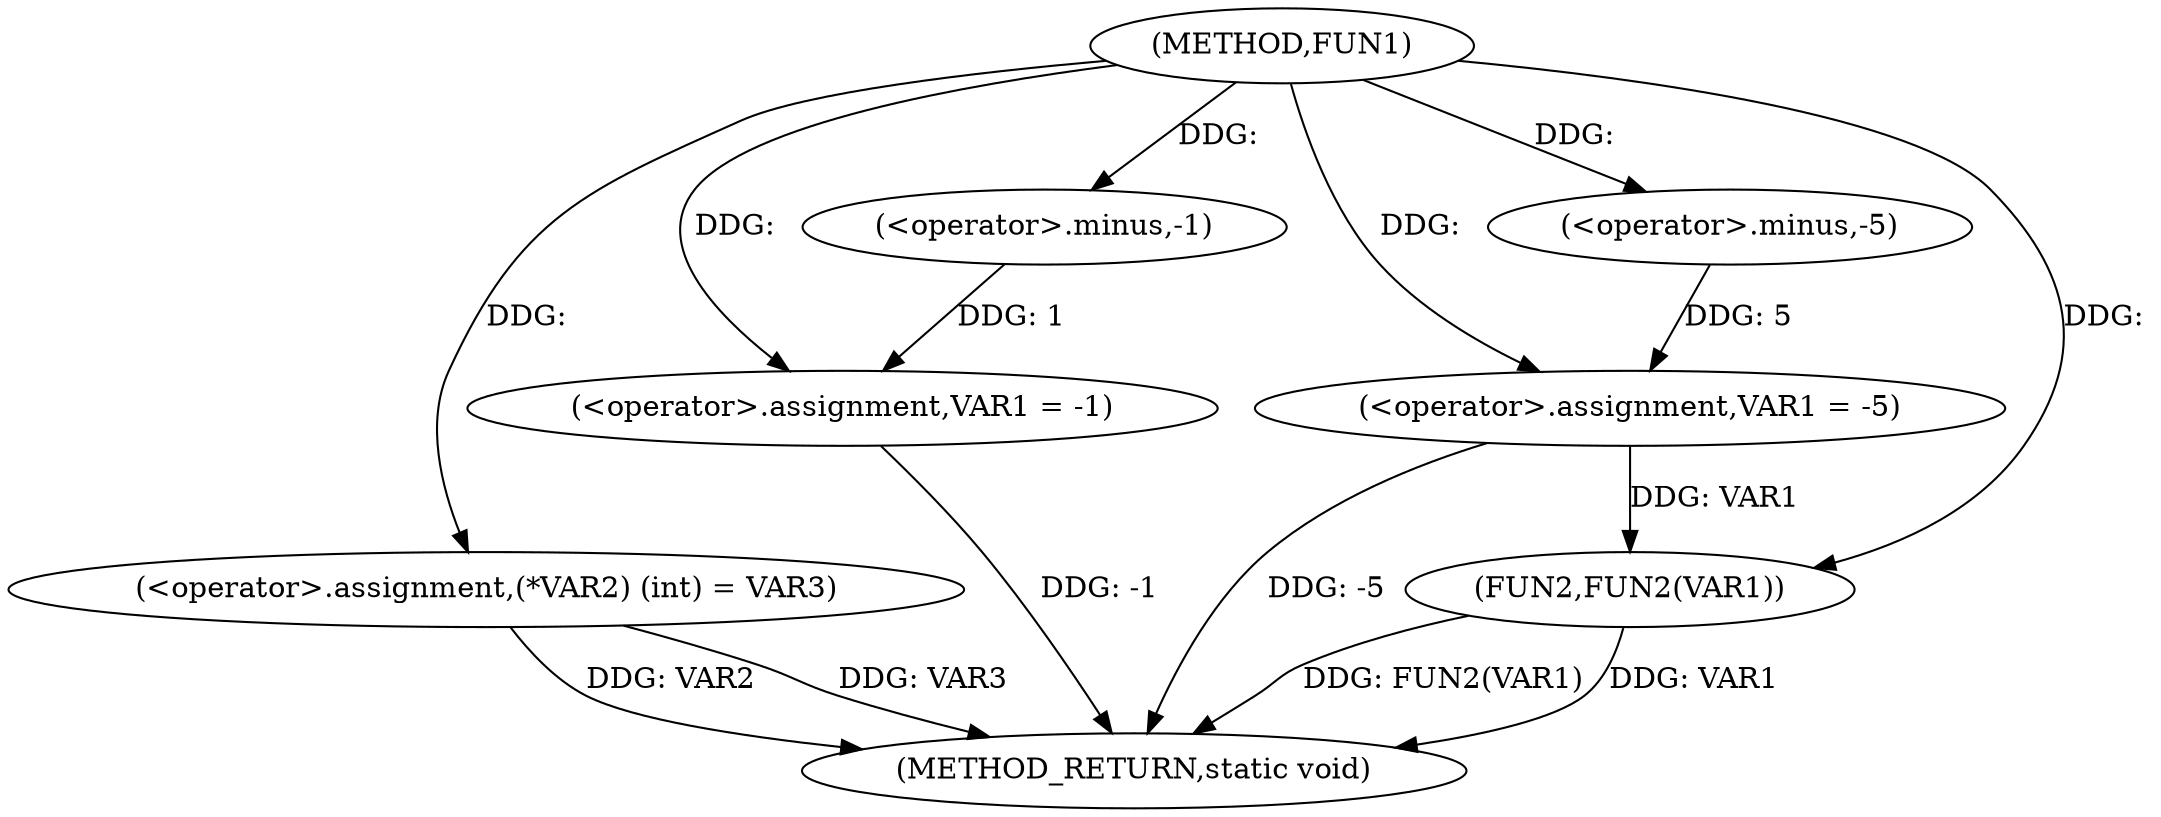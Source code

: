 digraph FUN1 {  
"1000100" [label = "(METHOD,FUN1)" ]
"1000117" [label = "(METHOD_RETURN,static void)" ]
"1000104" [label = "(<operator>.assignment,(*VAR2) (int) = VAR3)" ]
"1000107" [label = "(<operator>.assignment,VAR1 = -1)" ]
"1000109" [label = "(<operator>.minus,-1)" ]
"1000111" [label = "(<operator>.assignment,VAR1 = -5)" ]
"1000113" [label = "(<operator>.minus,-5)" ]
"1000115" [label = "(FUN2,FUN2(VAR1))" ]
  "1000104" -> "1000117"  [ label = "DDG: VAR2"] 
  "1000115" -> "1000117"  [ label = "DDG: FUN2(VAR1)"] 
  "1000111" -> "1000117"  [ label = "DDG: -5"] 
  "1000115" -> "1000117"  [ label = "DDG: VAR1"] 
  "1000104" -> "1000117"  [ label = "DDG: VAR3"] 
  "1000107" -> "1000117"  [ label = "DDG: -1"] 
  "1000100" -> "1000104"  [ label = "DDG: "] 
  "1000109" -> "1000107"  [ label = "DDG: 1"] 
  "1000100" -> "1000107"  [ label = "DDG: "] 
  "1000100" -> "1000109"  [ label = "DDG: "] 
  "1000113" -> "1000111"  [ label = "DDG: 5"] 
  "1000100" -> "1000111"  [ label = "DDG: "] 
  "1000100" -> "1000113"  [ label = "DDG: "] 
  "1000111" -> "1000115"  [ label = "DDG: VAR1"] 
  "1000100" -> "1000115"  [ label = "DDG: "] 
}
